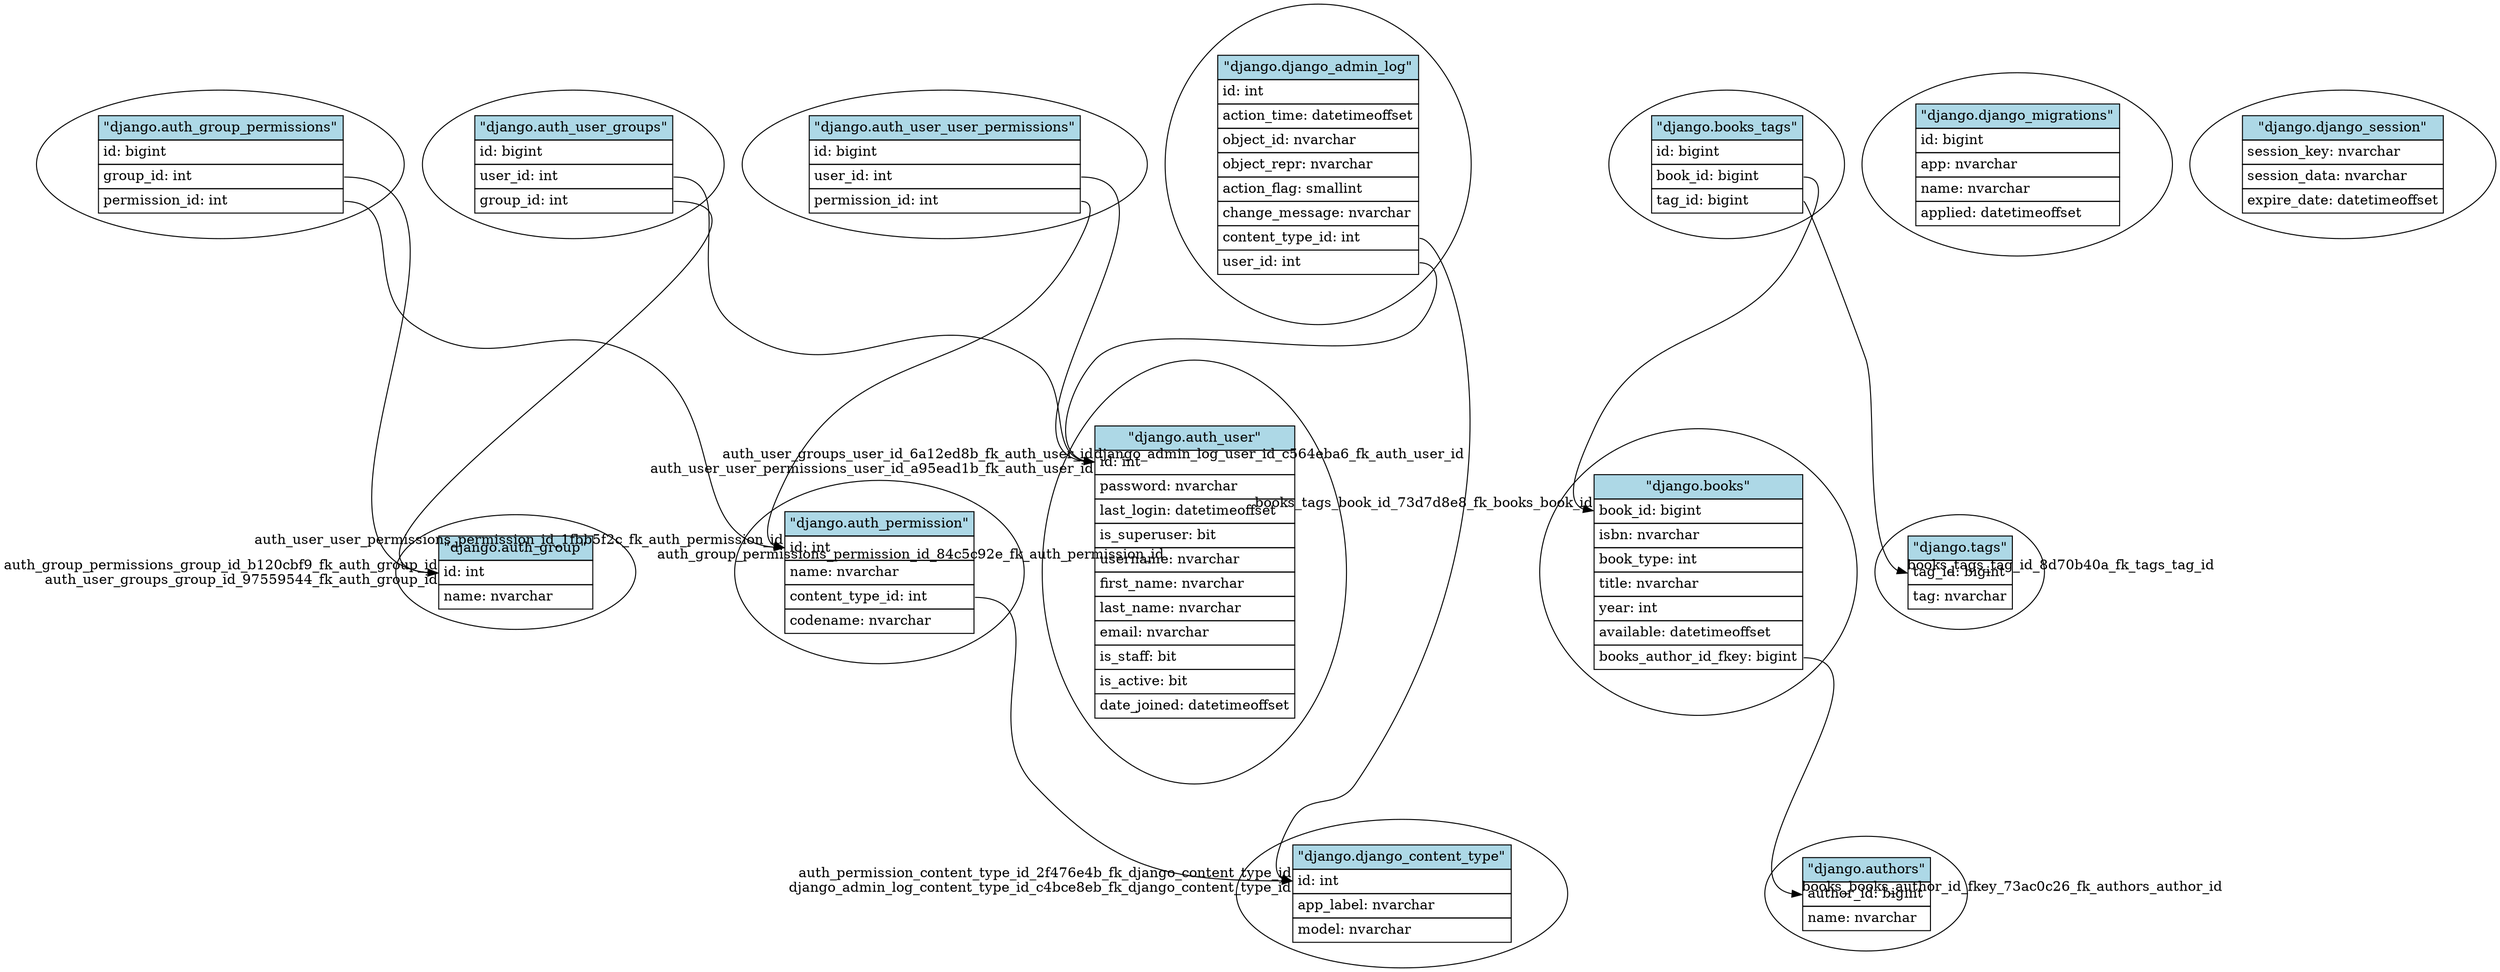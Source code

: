 // Generated by xo for the django schema.
digraph django {
	// Nodes (tables)
	"django.auth_group" [ label=<
		<table border="0" cellborder="1" cellspacing="0" cellpadding="4">
		<tr><td bgcolor="lightblue">"django.auth_group"</td></tr>
		<tr><td align="left" PORT="id">id: int</td></tr>
		<tr><td align="left" PORT="name">name: nvarchar</td></tr>
		</table>> ]
	
	"django.auth_group_permissions" [ label=<
		<table border="0" cellborder="1" cellspacing="0" cellpadding="4">
		<tr><td bgcolor="lightblue">"django.auth_group_permissions"</td></tr>
		<tr><td align="left" PORT="id">id: bigint</td></tr>
		<tr><td align="left" PORT="group_id">group_id: int</td></tr>
		<tr><td align="left" PORT="permission_id">permission_id: int</td></tr>
		</table>> ]
	
	"django.auth_permission" [ label=<
		<table border="0" cellborder="1" cellspacing="0" cellpadding="4">
		<tr><td bgcolor="lightblue">"django.auth_permission"</td></tr>
		<tr><td align="left" PORT="id">id: int</td></tr>
		<tr><td align="left" PORT="name">name: nvarchar</td></tr>
		<tr><td align="left" PORT="content_type_id">content_type_id: int</td></tr>
		<tr><td align="left" PORT="codename">codename: nvarchar</td></tr>
		</table>> ]
	
	"django.auth_user" [ label=<
		<table border="0" cellborder="1" cellspacing="0" cellpadding="4">
		<tr><td bgcolor="lightblue">"django.auth_user"</td></tr>
		<tr><td align="left" PORT="id">id: int</td></tr>
		<tr><td align="left" PORT="password">password: nvarchar</td></tr>
		<tr><td align="left" PORT="last_login">last_login: datetimeoffset</td></tr>
		<tr><td align="left" PORT="is_superuser">is_superuser: bit</td></tr>
		<tr><td align="left" PORT="username">username: nvarchar</td></tr>
		<tr><td align="left" PORT="first_name">first_name: nvarchar</td></tr>
		<tr><td align="left" PORT="last_name">last_name: nvarchar</td></tr>
		<tr><td align="left" PORT="email">email: nvarchar</td></tr>
		<tr><td align="left" PORT="is_staff">is_staff: bit</td></tr>
		<tr><td align="left" PORT="is_active">is_active: bit</td></tr>
		<tr><td align="left" PORT="date_joined">date_joined: datetimeoffset</td></tr>
		</table>> ]
	
	"django.auth_user_groups" [ label=<
		<table border="0" cellborder="1" cellspacing="0" cellpadding="4">
		<tr><td bgcolor="lightblue">"django.auth_user_groups"</td></tr>
		<tr><td align="left" PORT="id">id: bigint</td></tr>
		<tr><td align="left" PORT="user_id">user_id: int</td></tr>
		<tr><td align="left" PORT="group_id">group_id: int</td></tr>
		</table>> ]
	
	"django.auth_user_user_permissions" [ label=<
		<table border="0" cellborder="1" cellspacing="0" cellpadding="4">
		<tr><td bgcolor="lightblue">"django.auth_user_user_permissions"</td></tr>
		<tr><td align="left" PORT="id">id: bigint</td></tr>
		<tr><td align="left" PORT="user_id">user_id: int</td></tr>
		<tr><td align="left" PORT="permission_id">permission_id: int</td></tr>
		</table>> ]
	
	"django.authors" [ label=<
		<table border="0" cellborder="1" cellspacing="0" cellpadding="4">
		<tr><td bgcolor="lightblue">"django.authors"</td></tr>
		<tr><td align="left" PORT="author_id">author_id: bigint</td></tr>
		<tr><td align="left" PORT="name">name: nvarchar</td></tr>
		</table>> ]
	
	"django.books" [ label=<
		<table border="0" cellborder="1" cellspacing="0" cellpadding="4">
		<tr><td bgcolor="lightblue">"django.books"</td></tr>
		<tr><td align="left" PORT="book_id">book_id: bigint</td></tr>
		<tr><td align="left" PORT="isbn">isbn: nvarchar</td></tr>
		<tr><td align="left" PORT="book_type">book_type: int</td></tr>
		<tr><td align="left" PORT="title">title: nvarchar</td></tr>
		<tr><td align="left" PORT="year">year: int</td></tr>
		<tr><td align="left" PORT="available">available: datetimeoffset</td></tr>
		<tr><td align="left" PORT="books_author_id_fkey">books_author_id_fkey: bigint</td></tr>
		</table>> ]
	
	"django.books_tags" [ label=<
		<table border="0" cellborder="1" cellspacing="0" cellpadding="4">
		<tr><td bgcolor="lightblue">"django.books_tags"</td></tr>
		<tr><td align="left" PORT="id">id: bigint</td></tr>
		<tr><td align="left" PORT="book_id">book_id: bigint</td></tr>
		<tr><td align="left" PORT="tag_id">tag_id: bigint</td></tr>
		</table>> ]
	
	"django.django_admin_log" [ label=<
		<table border="0" cellborder="1" cellspacing="0" cellpadding="4">
		<tr><td bgcolor="lightblue">"django.django_admin_log"</td></tr>
		<tr><td align="left" PORT="id">id: int</td></tr>
		<tr><td align="left" PORT="action_time">action_time: datetimeoffset</td></tr>
		<tr><td align="left" PORT="object_id">object_id: nvarchar</td></tr>
		<tr><td align="left" PORT="object_repr">object_repr: nvarchar</td></tr>
		<tr><td align="left" PORT="action_flag">action_flag: smallint</td></tr>
		<tr><td align="left" PORT="change_message">change_message: nvarchar</td></tr>
		<tr><td align="left" PORT="content_type_id">content_type_id: int</td></tr>
		<tr><td align="left" PORT="user_id">user_id: int</td></tr>
		</table>> ]
	
	"django.django_content_type" [ label=<
		<table border="0" cellborder="1" cellspacing="0" cellpadding="4">
		<tr><td bgcolor="lightblue">"django.django_content_type"</td></tr>
		<tr><td align="left" PORT="id">id: int</td></tr>
		<tr><td align="left" PORT="app_label">app_label: nvarchar</td></tr>
		<tr><td align="left" PORT="model">model: nvarchar</td></tr>
		</table>> ]
	
	"django.django_migrations" [ label=<
		<table border="0" cellborder="1" cellspacing="0" cellpadding="4">
		<tr><td bgcolor="lightblue">"django.django_migrations"</td></tr>
		<tr><td align="left" PORT="id">id: bigint</td></tr>
		<tr><td align="left" PORT="app">app: nvarchar</td></tr>
		<tr><td align="left" PORT="name">name: nvarchar</td></tr>
		<tr><td align="left" PORT="applied">applied: datetimeoffset</td></tr>
		</table>> ]
	
	"django.django_session" [ label=<
		<table border="0" cellborder="1" cellspacing="0" cellpadding="4">
		<tr><td bgcolor="lightblue">"django.django_session"</td></tr>
		<tr><td align="left" PORT="session_key">session_key: nvarchar</td></tr>
		<tr><td align="left" PORT="session_data">session_data: nvarchar</td></tr>
		<tr><td align="left" PORT="expire_date">expire_date: datetimeoffset</td></tr>
		</table>> ]
	
	"django.tags" [ label=<
		<table border="0" cellborder="1" cellspacing="0" cellpadding="4">
		<tr><td bgcolor="lightblue">"django.tags"</td></tr>
		<tr><td align="left" PORT="tag_id">tag_id: bigint</td></tr>
		<tr><td align="left" PORT="tag">tag: nvarchar</td></tr>
		</table>> ]
	
	"django.auth_group_permissions":"group_id":e -> "django.auth_group":"id":w [
		headlabel="auth_group_permissions_group_id_b120cbf9_fk_auth_group_id"]
	"django.auth_group_permissions":"permission_id":e -> "django.auth_permission":"id":w [
		headlabel="auth_group_permissions_permission_id_84c5c92e_fk_auth_permission_id"]
	"django.auth_permission":"content_type_id":e -> "django.django_content_type":"id":w [
		headlabel="auth_permission_content_type_id_2f476e4b_fk_django_content_type_id"]
	"django.auth_user_groups":"group_id":e -> "django.auth_group":"id":w [
		headlabel="auth_user_groups_group_id_97559544_fk_auth_group_id"]
	"django.auth_user_groups":"user_id":e -> "django.auth_user":"id":w [
		headlabel="auth_user_groups_user_id_6a12ed8b_fk_auth_user_id"]
	"django.auth_user_user_permissions":"permission_id":e -> "django.auth_permission":"id":w [
		headlabel="auth_user_user_permissions_permission_id_1fbb5f2c_fk_auth_permission_id"]
	"django.auth_user_user_permissions":"user_id":e -> "django.auth_user":"id":w [
		headlabel="auth_user_user_permissions_user_id_a95ead1b_fk_auth_user_id"]
	"django.books":"books_author_id_fkey":e -> "django.authors":"author_id":w [
		headlabel="books_books_author_id_fkey_73ac0c26_fk_authors_author_id"]
	"django.books_tags":"book_id":e -> "django.books":"book_id":w [
		headlabel="books_tags_book_id_73d7d8e8_fk_books_book_id"]
	"django.books_tags":"tag_id":e -> "django.tags":"tag_id":w [
		headlabel="books_tags_tag_id_8d70b40a_fk_tags_tag_id"]
	"django.django_admin_log":"content_type_id":e -> "django.django_content_type":"id":w [
		headlabel="django_admin_log_content_type_id_c4bce8eb_fk_django_content_type_id"]
	"django.django_admin_log":"user_id":e -> "django.auth_user":"id":w [
		headlabel="django_admin_log_user_id_c564eba6_fk_auth_user_id"]
}
